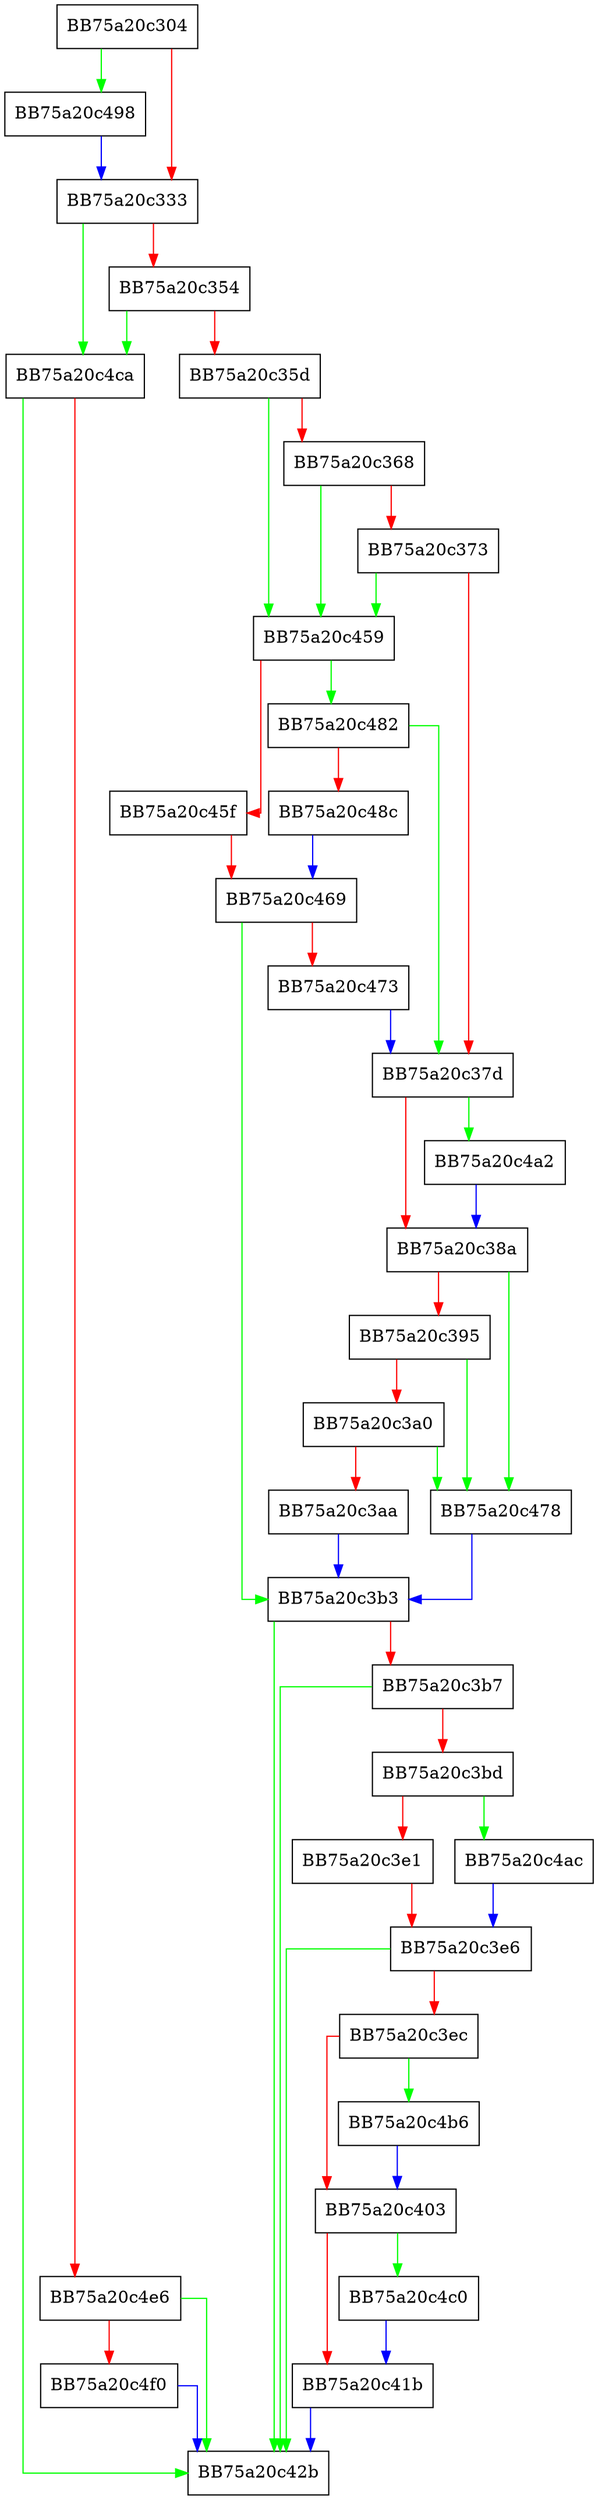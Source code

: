 digraph GetNextSector {
  node [shape="box"];
  graph [splines=ortho];
  BB75a20c304 -> BB75a20c498 [color="green"];
  BB75a20c304 -> BB75a20c333 [color="red"];
  BB75a20c333 -> BB75a20c4ca [color="green"];
  BB75a20c333 -> BB75a20c354 [color="red"];
  BB75a20c354 -> BB75a20c4ca [color="green"];
  BB75a20c354 -> BB75a20c35d [color="red"];
  BB75a20c35d -> BB75a20c459 [color="green"];
  BB75a20c35d -> BB75a20c368 [color="red"];
  BB75a20c368 -> BB75a20c459 [color="green"];
  BB75a20c368 -> BB75a20c373 [color="red"];
  BB75a20c373 -> BB75a20c459 [color="green"];
  BB75a20c373 -> BB75a20c37d [color="red"];
  BB75a20c37d -> BB75a20c4a2 [color="green"];
  BB75a20c37d -> BB75a20c38a [color="red"];
  BB75a20c38a -> BB75a20c478 [color="green"];
  BB75a20c38a -> BB75a20c395 [color="red"];
  BB75a20c395 -> BB75a20c478 [color="green"];
  BB75a20c395 -> BB75a20c3a0 [color="red"];
  BB75a20c3a0 -> BB75a20c478 [color="green"];
  BB75a20c3a0 -> BB75a20c3aa [color="red"];
  BB75a20c3aa -> BB75a20c3b3 [color="blue"];
  BB75a20c3b3 -> BB75a20c42b [color="green"];
  BB75a20c3b3 -> BB75a20c3b7 [color="red"];
  BB75a20c3b7 -> BB75a20c42b [color="green"];
  BB75a20c3b7 -> BB75a20c3bd [color="red"];
  BB75a20c3bd -> BB75a20c4ac [color="green"];
  BB75a20c3bd -> BB75a20c3e1 [color="red"];
  BB75a20c3e1 -> BB75a20c3e6 [color="red"];
  BB75a20c3e6 -> BB75a20c42b [color="green"];
  BB75a20c3e6 -> BB75a20c3ec [color="red"];
  BB75a20c3ec -> BB75a20c4b6 [color="green"];
  BB75a20c3ec -> BB75a20c403 [color="red"];
  BB75a20c403 -> BB75a20c4c0 [color="green"];
  BB75a20c403 -> BB75a20c41b [color="red"];
  BB75a20c41b -> BB75a20c42b [color="blue"];
  BB75a20c459 -> BB75a20c482 [color="green"];
  BB75a20c459 -> BB75a20c45f [color="red"];
  BB75a20c45f -> BB75a20c469 [color="red"];
  BB75a20c469 -> BB75a20c3b3 [color="green"];
  BB75a20c469 -> BB75a20c473 [color="red"];
  BB75a20c473 -> BB75a20c37d [color="blue"];
  BB75a20c478 -> BB75a20c3b3 [color="blue"];
  BB75a20c482 -> BB75a20c37d [color="green"];
  BB75a20c482 -> BB75a20c48c [color="red"];
  BB75a20c48c -> BB75a20c469 [color="blue"];
  BB75a20c498 -> BB75a20c333 [color="blue"];
  BB75a20c4a2 -> BB75a20c38a [color="blue"];
  BB75a20c4ac -> BB75a20c3e6 [color="blue"];
  BB75a20c4b6 -> BB75a20c403 [color="blue"];
  BB75a20c4c0 -> BB75a20c41b [color="blue"];
  BB75a20c4ca -> BB75a20c42b [color="green"];
  BB75a20c4ca -> BB75a20c4e6 [color="red"];
  BB75a20c4e6 -> BB75a20c42b [color="green"];
  BB75a20c4e6 -> BB75a20c4f0 [color="red"];
  BB75a20c4f0 -> BB75a20c42b [color="blue"];
}